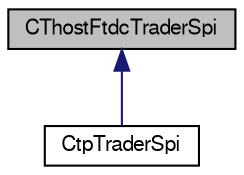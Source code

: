 digraph "CThostFtdcTraderSpi"
{
  bgcolor="transparent";
  edge [fontname="FreeSans",fontsize="10",labelfontname="FreeSans",labelfontsize="10"];
  node [fontname="FreeSans",fontsize="10",shape=record];
  Node1 [label="CThostFtdcTraderSpi",height=0.2,width=0.4,color="black", fillcolor="grey75", style="filled" fontcolor="black"];
  Node1 -> Node2 [dir="back",color="midnightblue",fontsize="10",style="solid",fontname="FreeSans"];
  Node2 [label="CtpTraderSpi",height=0.2,width=0.4,color="black",URL="$dc/db9/classCtpTraderSpi.html"];
}

